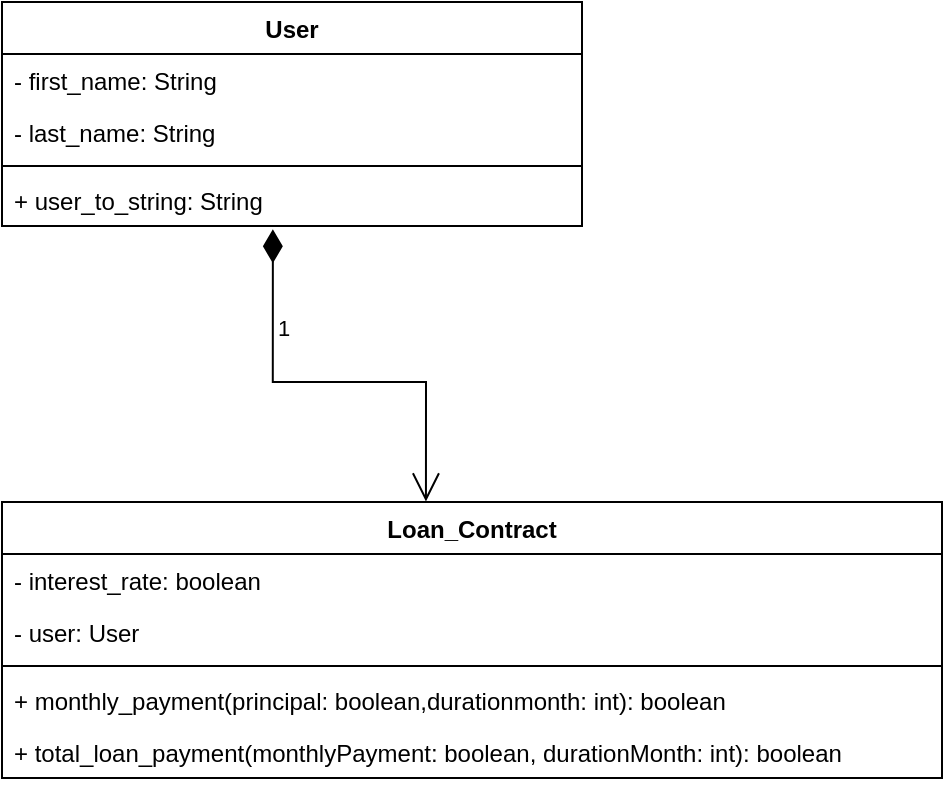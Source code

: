 <mxfile version="24.7.17">
  <diagram id="C5RBs43oDa-KdzZeNtuy" name="Page-1">
    <mxGraphModel dx="392" dy="502" grid="1" gridSize="10" guides="1" tooltips="1" connect="1" arrows="1" fold="1" page="1" pageScale="1" pageWidth="827" pageHeight="1169" math="0" shadow="0">
      <root>
        <mxCell id="WIyWlLk6GJQsqaUBKTNV-0" />
        <mxCell id="WIyWlLk6GJQsqaUBKTNV-1" parent="WIyWlLk6GJQsqaUBKTNV-0" />
        <mxCell id="MJHcbX75sxb_OncHQDe8-0" value="Loan_Contract" style="swimlane;fontStyle=1;align=center;verticalAlign=top;childLayout=stackLayout;horizontal=1;startSize=26;horizontalStack=0;resizeParent=1;resizeParentMax=0;resizeLast=0;collapsible=1;marginBottom=0;whiteSpace=wrap;html=1;" parent="WIyWlLk6GJQsqaUBKTNV-1" vertex="1">
          <mxGeometry x="320" y="250" width="470" height="138" as="geometry" />
        </mxCell>
        <mxCell id="MJHcbX75sxb_OncHQDe8-4" value="- interest_rate: boolean" style="text;strokeColor=none;fillColor=none;align=left;verticalAlign=top;spacingLeft=4;spacingRight=4;overflow=hidden;rotatable=0;points=[[0,0.5],[1,0.5]];portConstraint=eastwest;whiteSpace=wrap;html=1;" parent="MJHcbX75sxb_OncHQDe8-0" vertex="1">
          <mxGeometry y="26" width="470" height="26" as="geometry" />
        </mxCell>
        <mxCell id="MJHcbX75sxb_OncHQDe8-15" value="- user: User" style="text;strokeColor=none;fillColor=none;align=left;verticalAlign=top;spacingLeft=4;spacingRight=4;overflow=hidden;rotatable=0;points=[[0,0.5],[1,0.5]];portConstraint=eastwest;whiteSpace=wrap;html=1;" parent="MJHcbX75sxb_OncHQDe8-0" vertex="1">
          <mxGeometry y="52" width="470" height="26" as="geometry" />
        </mxCell>
        <mxCell id="MJHcbX75sxb_OncHQDe8-2" value="" style="line;strokeWidth=1;fillColor=none;align=left;verticalAlign=middle;spacingTop=-1;spacingLeft=3;spacingRight=3;rotatable=0;labelPosition=right;points=[];portConstraint=eastwest;strokeColor=inherit;" parent="MJHcbX75sxb_OncHQDe8-0" vertex="1">
          <mxGeometry y="78" width="470" height="8" as="geometry" />
        </mxCell>
        <mxCell id="MJHcbX75sxb_OncHQDe8-3" value="+ monthly_payment(principal: boolean,durationmonth: int): boolean" style="text;strokeColor=none;fillColor=none;align=left;verticalAlign=top;spacingLeft=4;spacingRight=4;overflow=hidden;rotatable=0;points=[[0,0.5],[1,0.5]];portConstraint=eastwest;whiteSpace=wrap;html=1;" parent="MJHcbX75sxb_OncHQDe8-0" vertex="1">
          <mxGeometry y="86" width="470" height="26" as="geometry" />
        </mxCell>
        <mxCell id="MJHcbX75sxb_OncHQDe8-7" value="+ total_loan_payment(monthlyPayment: boolean, durationMonth: int): boolean" style="text;strokeColor=none;fillColor=none;align=left;verticalAlign=top;spacingLeft=4;spacingRight=4;overflow=hidden;rotatable=0;points=[[0,0.5],[1,0.5]];portConstraint=eastwest;whiteSpace=wrap;html=1;" parent="MJHcbX75sxb_OncHQDe8-0" vertex="1">
          <mxGeometry y="112" width="470" height="26" as="geometry" />
        </mxCell>
        <mxCell id="MJHcbX75sxb_OncHQDe8-9" value="User" style="swimlane;fontStyle=1;align=center;verticalAlign=top;childLayout=stackLayout;horizontal=1;startSize=26;horizontalStack=0;resizeParent=1;resizeParentMax=0;resizeLast=0;collapsible=1;marginBottom=0;whiteSpace=wrap;html=1;" parent="WIyWlLk6GJQsqaUBKTNV-1" vertex="1">
          <mxGeometry x="320" width="290" height="112" as="geometry" />
        </mxCell>
        <mxCell id="MJHcbX75sxb_OncHQDe8-10" value="- first_name: String" style="text;strokeColor=none;fillColor=none;align=left;verticalAlign=top;spacingLeft=4;spacingRight=4;overflow=hidden;rotatable=0;points=[[0,0.5],[1,0.5]];portConstraint=eastwest;whiteSpace=wrap;html=1;" parent="MJHcbX75sxb_OncHQDe8-9" vertex="1">
          <mxGeometry y="26" width="290" height="26" as="geometry" />
        </mxCell>
        <mxCell id="MJHcbX75sxb_OncHQDe8-13" value="- last_name: String" style="text;strokeColor=none;fillColor=none;align=left;verticalAlign=top;spacingLeft=4;spacingRight=4;overflow=hidden;rotatable=0;points=[[0,0.5],[1,0.5]];portConstraint=eastwest;whiteSpace=wrap;html=1;" parent="MJHcbX75sxb_OncHQDe8-9" vertex="1">
          <mxGeometry y="52" width="290" height="26" as="geometry" />
        </mxCell>
        <mxCell id="MJHcbX75sxb_OncHQDe8-11" value="" style="line;strokeWidth=1;fillColor=none;align=left;verticalAlign=middle;spacingTop=-1;spacingLeft=3;spacingRight=3;rotatable=0;labelPosition=right;points=[];portConstraint=eastwest;strokeColor=inherit;" parent="MJHcbX75sxb_OncHQDe8-9" vertex="1">
          <mxGeometry y="78" width="290" height="8" as="geometry" />
        </mxCell>
        <mxCell id="MJHcbX75sxb_OncHQDe8-24" value="+ user_to_string: String" style="text;strokeColor=none;fillColor=none;align=left;verticalAlign=top;spacingLeft=4;spacingRight=4;overflow=hidden;rotatable=0;points=[[0,0.5],[1,0.5]];portConstraint=eastwest;whiteSpace=wrap;html=1;" parent="MJHcbX75sxb_OncHQDe8-9" vertex="1">
          <mxGeometry y="86" width="290" height="26" as="geometry" />
        </mxCell>
        <mxCell id="MJHcbX75sxb_OncHQDe8-16" value="1" style="endArrow=open;html=1;endSize=12;startArrow=diamondThin;startSize=14;startFill=1;edgeStyle=orthogonalEdgeStyle;align=left;verticalAlign=bottom;rounded=0;exitX=0.467;exitY=1.064;exitDx=0;exitDy=0;exitPerimeter=0;entryX=0.451;entryY=-0.002;entryDx=0;entryDy=0;entryPerimeter=0;" parent="WIyWlLk6GJQsqaUBKTNV-1" target="MJHcbX75sxb_OncHQDe8-0" edge="1">
          <mxGeometry x="-0.449" y="1" relative="1" as="geometry">
            <mxPoint x="455.43" y="113.664" as="sourcePoint" />
            <mxPoint x="610" y="190" as="targetPoint" />
            <Array as="points">
              <mxPoint x="455" y="190" />
            </Array>
            <mxPoint as="offset" />
          </mxGeometry>
        </mxCell>
      </root>
    </mxGraphModel>
  </diagram>
</mxfile>
